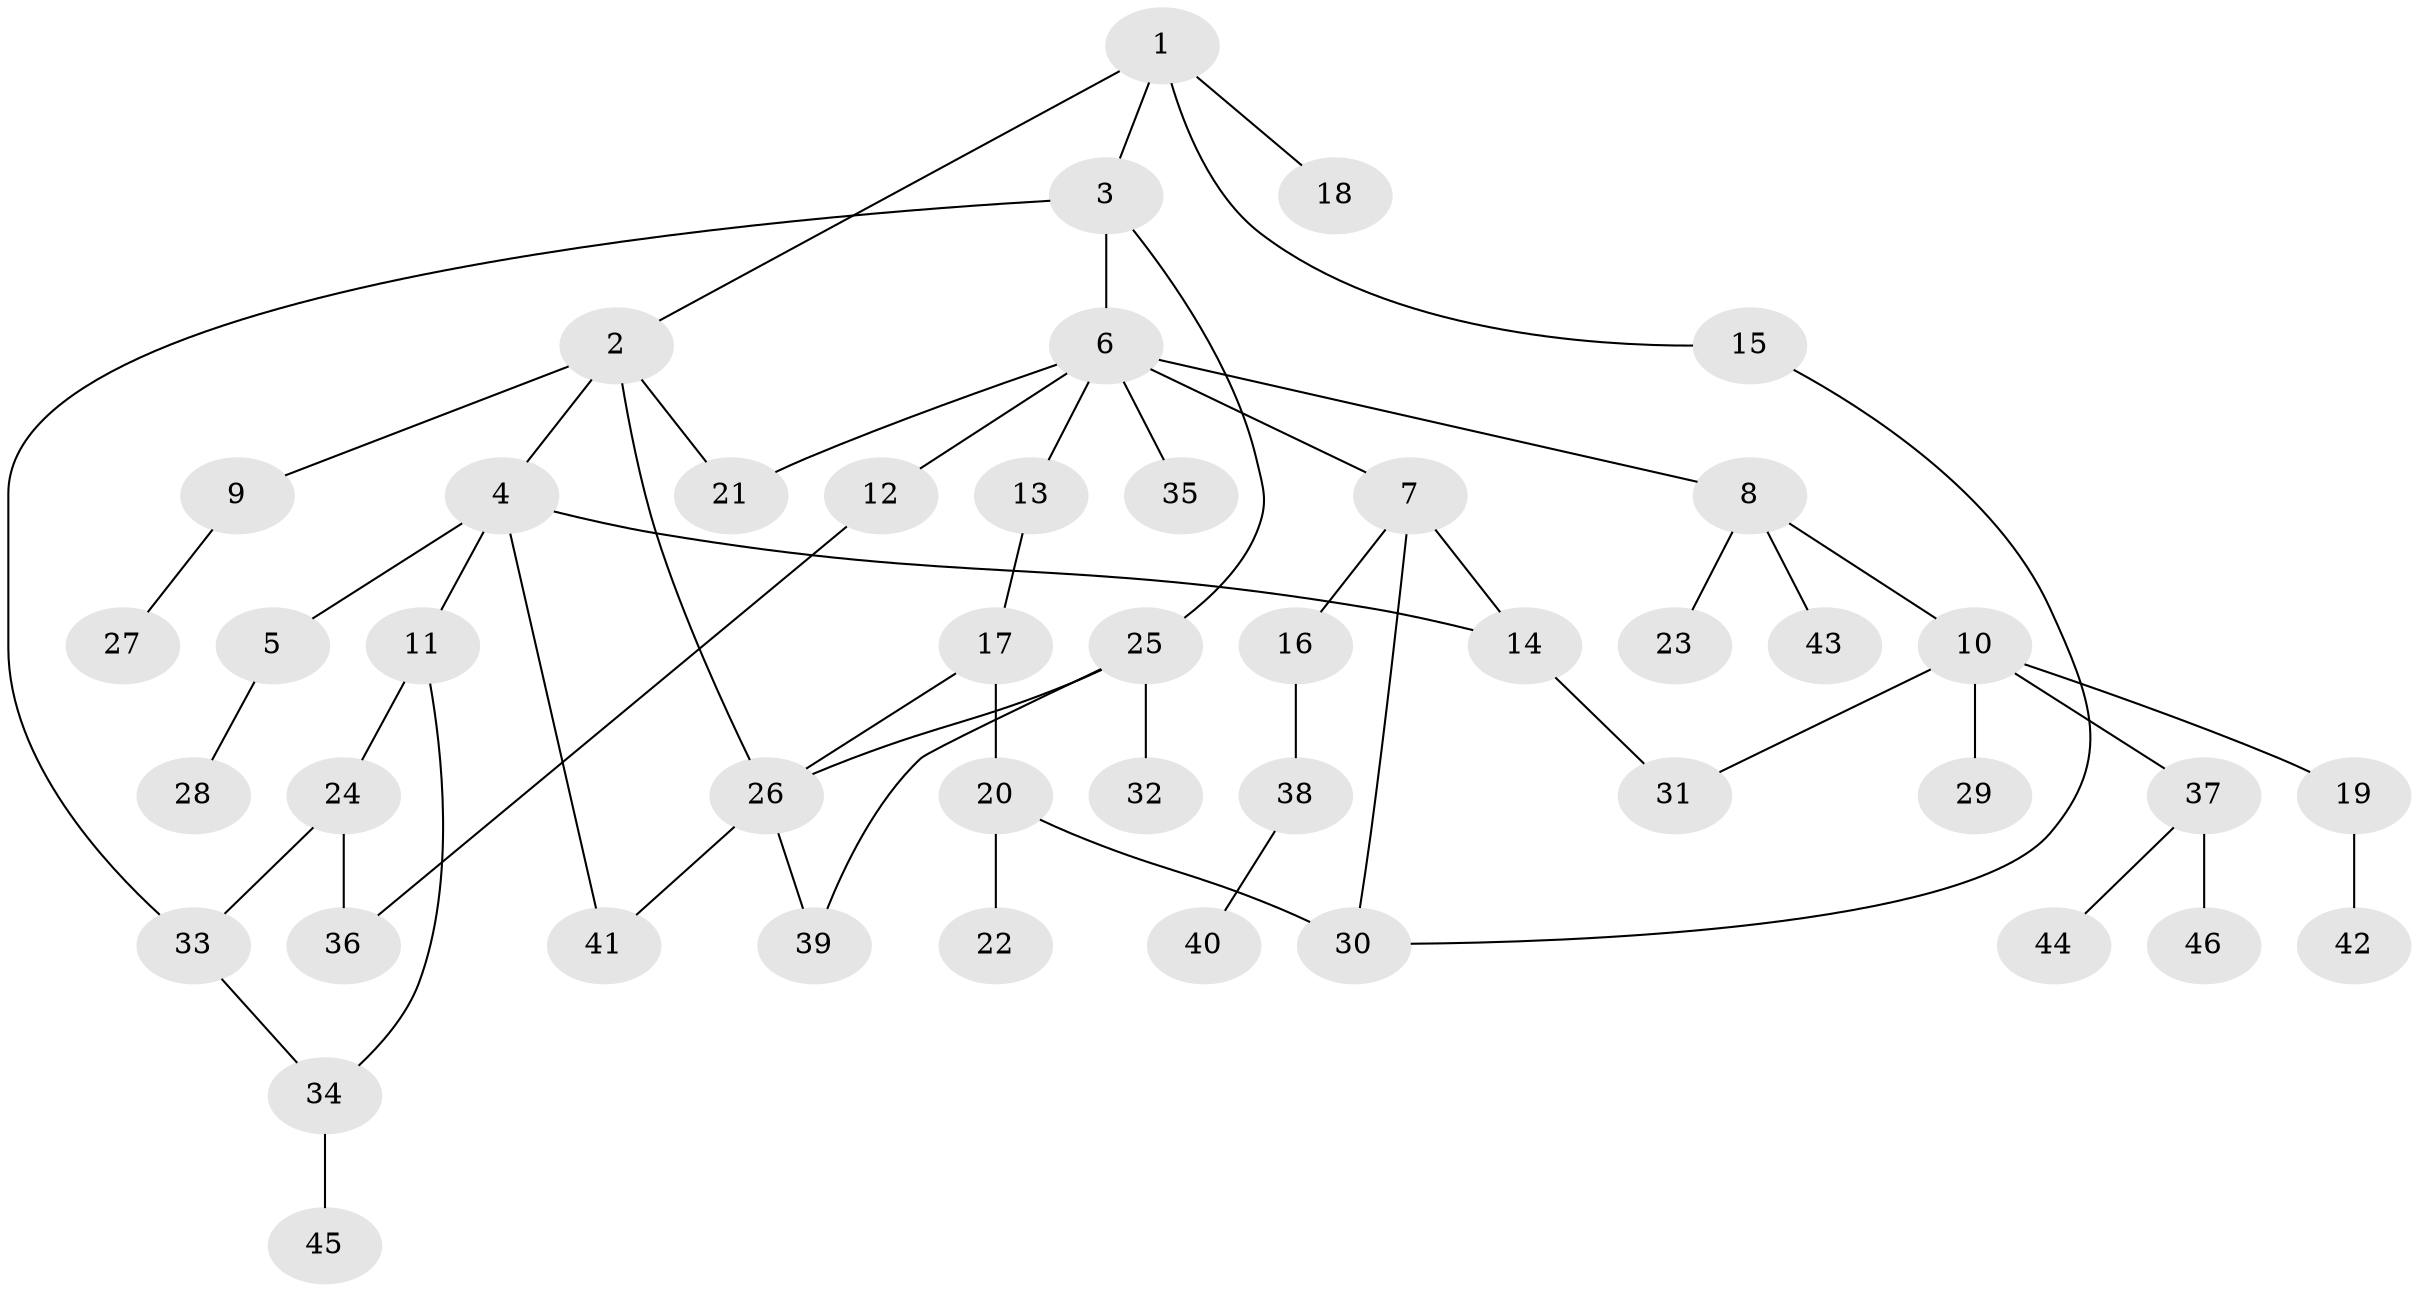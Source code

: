 // original degree distribution, {4: 0.08791208791208792, 6: 0.02197802197802198, 5: 0.04395604395604396, 3: 0.13186813186813187, 8: 0.01098901098901099, 2: 0.3516483516483517, 1: 0.3516483516483517}
// Generated by graph-tools (version 1.1) at 2025/33/03/09/25 02:33:59]
// undirected, 46 vertices, 57 edges
graph export_dot {
graph [start="1"]
  node [color=gray90,style=filled];
  1;
  2;
  3;
  4;
  5;
  6;
  7;
  8;
  9;
  10;
  11;
  12;
  13;
  14;
  15;
  16;
  17;
  18;
  19;
  20;
  21;
  22;
  23;
  24;
  25;
  26;
  27;
  28;
  29;
  30;
  31;
  32;
  33;
  34;
  35;
  36;
  37;
  38;
  39;
  40;
  41;
  42;
  43;
  44;
  45;
  46;
  1 -- 2 [weight=1.0];
  1 -- 3 [weight=1.0];
  1 -- 15 [weight=1.0];
  1 -- 18 [weight=1.0];
  2 -- 4 [weight=1.0];
  2 -- 9 [weight=1.0];
  2 -- 21 [weight=1.0];
  2 -- 26 [weight=1.0];
  3 -- 6 [weight=1.0];
  3 -- 25 [weight=1.0];
  3 -- 33 [weight=1.0];
  4 -- 5 [weight=1.0];
  4 -- 11 [weight=1.0];
  4 -- 14 [weight=1.0];
  4 -- 41 [weight=1.0];
  5 -- 28 [weight=1.0];
  6 -- 7 [weight=1.0];
  6 -- 8 [weight=1.0];
  6 -- 12 [weight=1.0];
  6 -- 13 [weight=1.0];
  6 -- 21 [weight=1.0];
  6 -- 35 [weight=1.0];
  7 -- 14 [weight=1.0];
  7 -- 16 [weight=1.0];
  7 -- 30 [weight=1.0];
  8 -- 10 [weight=1.0];
  8 -- 23 [weight=1.0];
  8 -- 43 [weight=1.0];
  9 -- 27 [weight=1.0];
  10 -- 19 [weight=1.0];
  10 -- 29 [weight=2.0];
  10 -- 31 [weight=1.0];
  10 -- 37 [weight=1.0];
  11 -- 24 [weight=1.0];
  11 -- 34 [weight=1.0];
  12 -- 36 [weight=1.0];
  13 -- 17 [weight=1.0];
  14 -- 31 [weight=1.0];
  15 -- 30 [weight=1.0];
  16 -- 38 [weight=1.0];
  17 -- 20 [weight=1.0];
  17 -- 26 [weight=1.0];
  19 -- 42 [weight=1.0];
  20 -- 22 [weight=1.0];
  20 -- 30 [weight=3.0];
  24 -- 33 [weight=1.0];
  24 -- 36 [weight=2.0];
  25 -- 26 [weight=1.0];
  25 -- 32 [weight=1.0];
  25 -- 39 [weight=1.0];
  26 -- 39 [weight=1.0];
  26 -- 41 [weight=1.0];
  33 -- 34 [weight=1.0];
  34 -- 45 [weight=1.0];
  37 -- 44 [weight=1.0];
  37 -- 46 [weight=1.0];
  38 -- 40 [weight=1.0];
}
